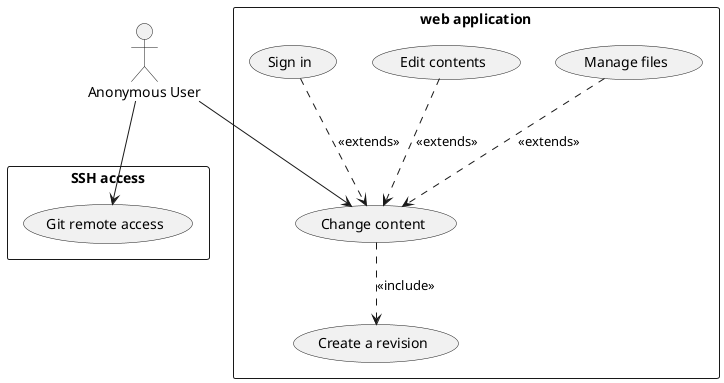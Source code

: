 @startuml
' left to right direction
skinparam packageStyle rectangle
actor "Anonymous User" as ausr
rectangle "web application" {
    usecase "Change content" as change
    usecase "Manage files" as files
    usecase "Edit contents" as contents
    usecase "Create a revision" as commit
    ausr --> change
    change ..> commit : <<include>>
    (Sign in) ..> change : <<extends>>
    files ..> change : <<extends>>
    contents ..> change : <<extends>>
}
rectangle "SSH access" {
    ' usecase "SSH authentication" as sshauth
    usecase "Git remote access" as gitr
    ausr --> gitr
    ' gitr ..> sshauth : <<include>>    
}
@enduml